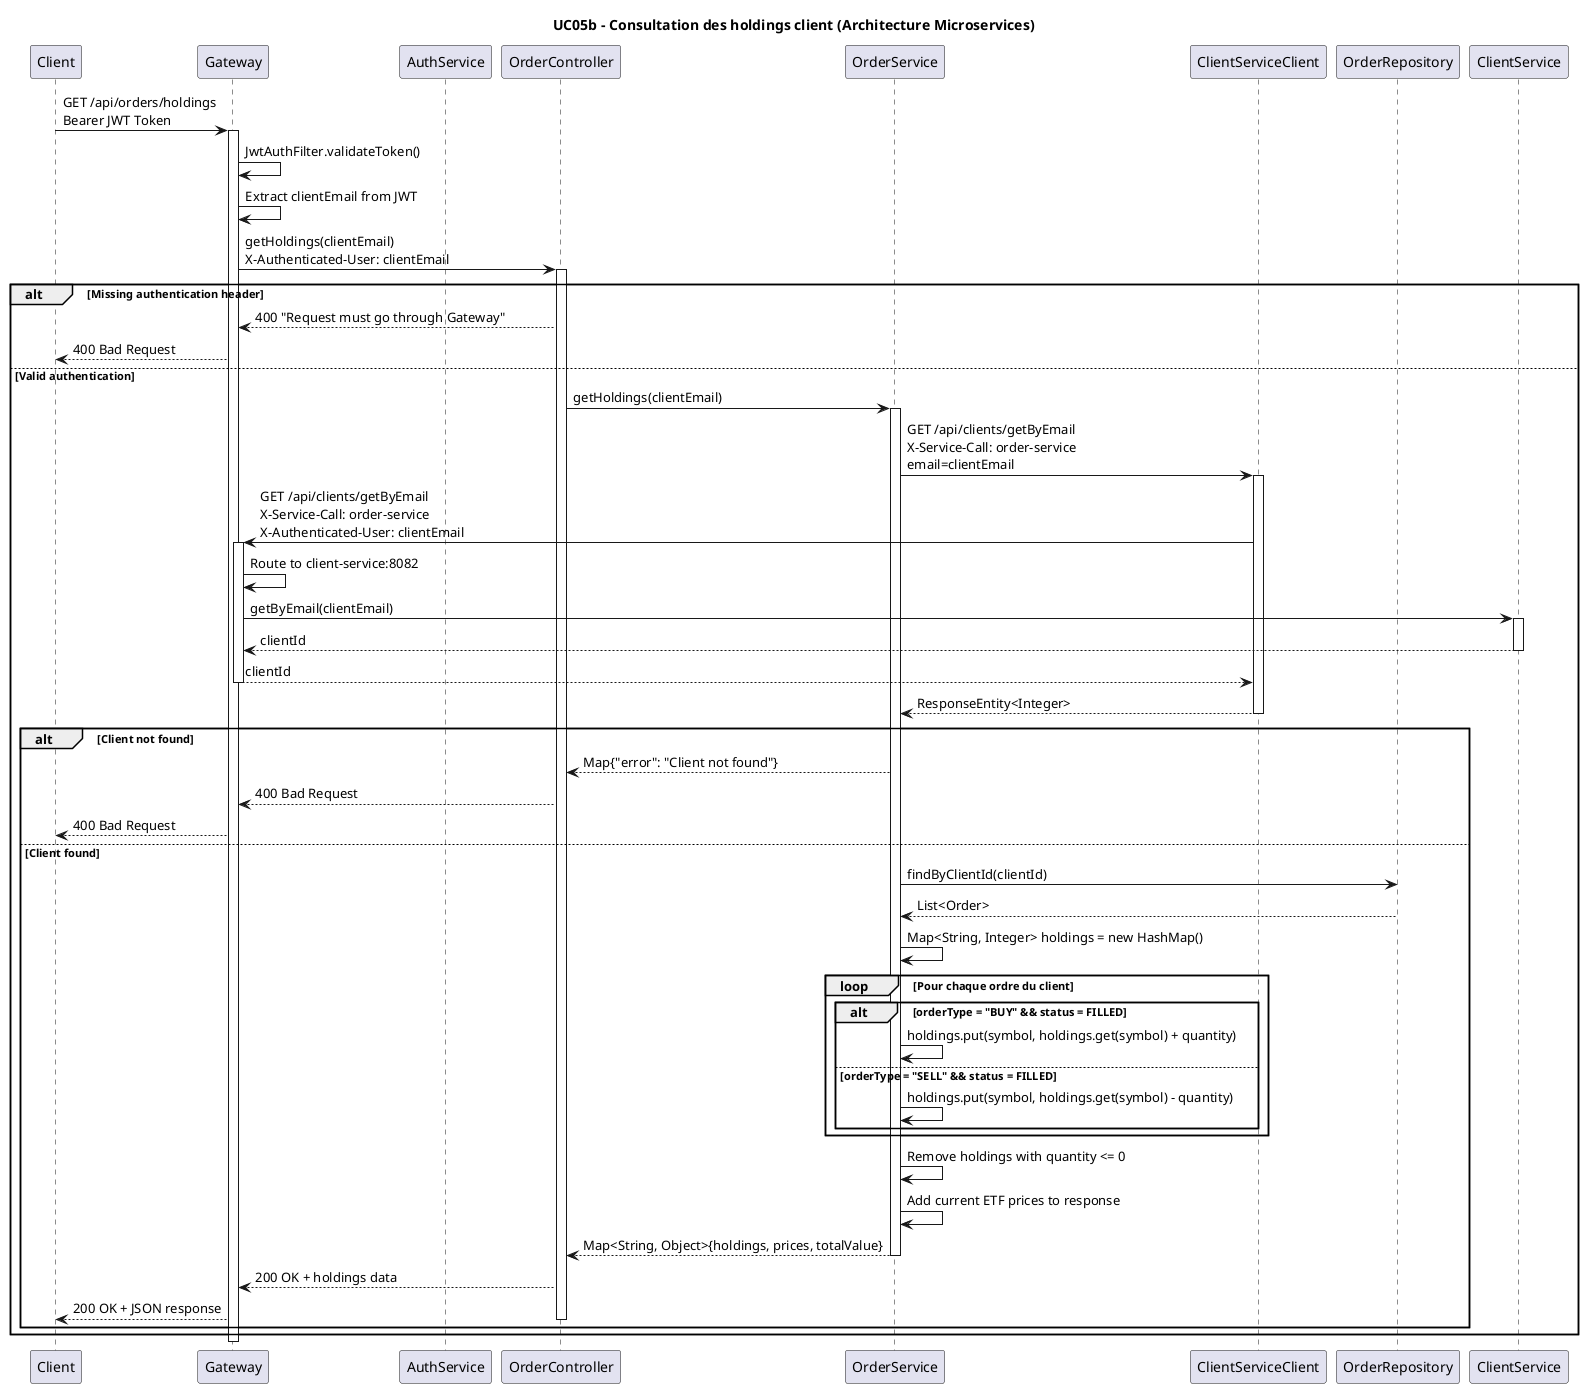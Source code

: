 @startuml rdcu_uc05_consultation_holdings
title UC05b - Consultation des holdings client (Architecture Microservices)

participant "Client" as Client
participant "Gateway" as Gateway
participant "AuthService" as Auth
participant "OrderController" as OrderController
participant "OrderService" as OrderService
participant "ClientServiceClient" as ClientClient
participant "OrderRepository" as OrderRepo

Client -> Gateway : GET /api/orders/holdings\nBearer JWT Token
activate Gateway

Gateway -> Gateway : JwtAuthFilter.validateToken()
Gateway -> Gateway : Extract clientEmail from JWT
Gateway -> OrderController : getHoldings(clientEmail)\nX-Authenticated-User: clientEmail
activate OrderController

alt Missing authentication header
    OrderController --> Gateway : 400 "Request must go through Gateway"
    Gateway --> Client : 400 Bad Request
else Valid authentication
    OrderController -> OrderService : getHoldings(clientEmail)
    activate OrderService
    
    OrderService -> ClientClient : GET /api/clients/getByEmail\nX-Service-Call: order-service\nemail=clientEmail
    activate ClientClient
    ClientClient -> Gateway : GET /api/clients/getByEmail\nX-Service-Call: order-service\nX-Authenticated-User: clientEmail
    activate Gateway
    Gateway -> Gateway : Route to client-service:8082
    Gateway -> ClientService : getByEmail(clientEmail)
    activate ClientService
    ClientService --> Gateway : clientId
    deactivate ClientService
    Gateway --> ClientClient : clientId
    deactivate Gateway
    ClientClient --> OrderService : ResponseEntity<Integer>
    deactivate ClientClient
    
    alt Client not found
        OrderService --> OrderController : Map{"error": "Client not found"}
        OrderController --> Gateway : 400 Bad Request
        Gateway --> Client : 400 Bad Request
    else Client found
        OrderService -> OrderRepo : findByClientId(clientId)
        OrderRepo --> OrderService : List<Order>
        
        OrderService -> OrderService : Map<String, Integer> holdings = new HashMap()
        loop Pour chaque ordre du client
            alt orderType = "BUY" && status = FILLED
                OrderService -> OrderService : holdings.put(symbol, holdings.get(symbol) + quantity)
            else orderType = "SELL" && status = FILLED  
                OrderService -> OrderService : holdings.put(symbol, holdings.get(symbol) - quantity)
            end
        end
        
        OrderService -> OrderService : Remove holdings with quantity <= 0
        OrderService -> OrderService : Add current ETF prices to response
        
        OrderService --> OrderController : Map<String, Object>{holdings, prices, totalValue}
        deactivate OrderService
        
        OrderController --> Gateway : 200 OK + holdings data
        Gateway --> Client : 200 OK + JSON response
        deactivate OrderController
    end
end

deactivate Gateway
@enduml

